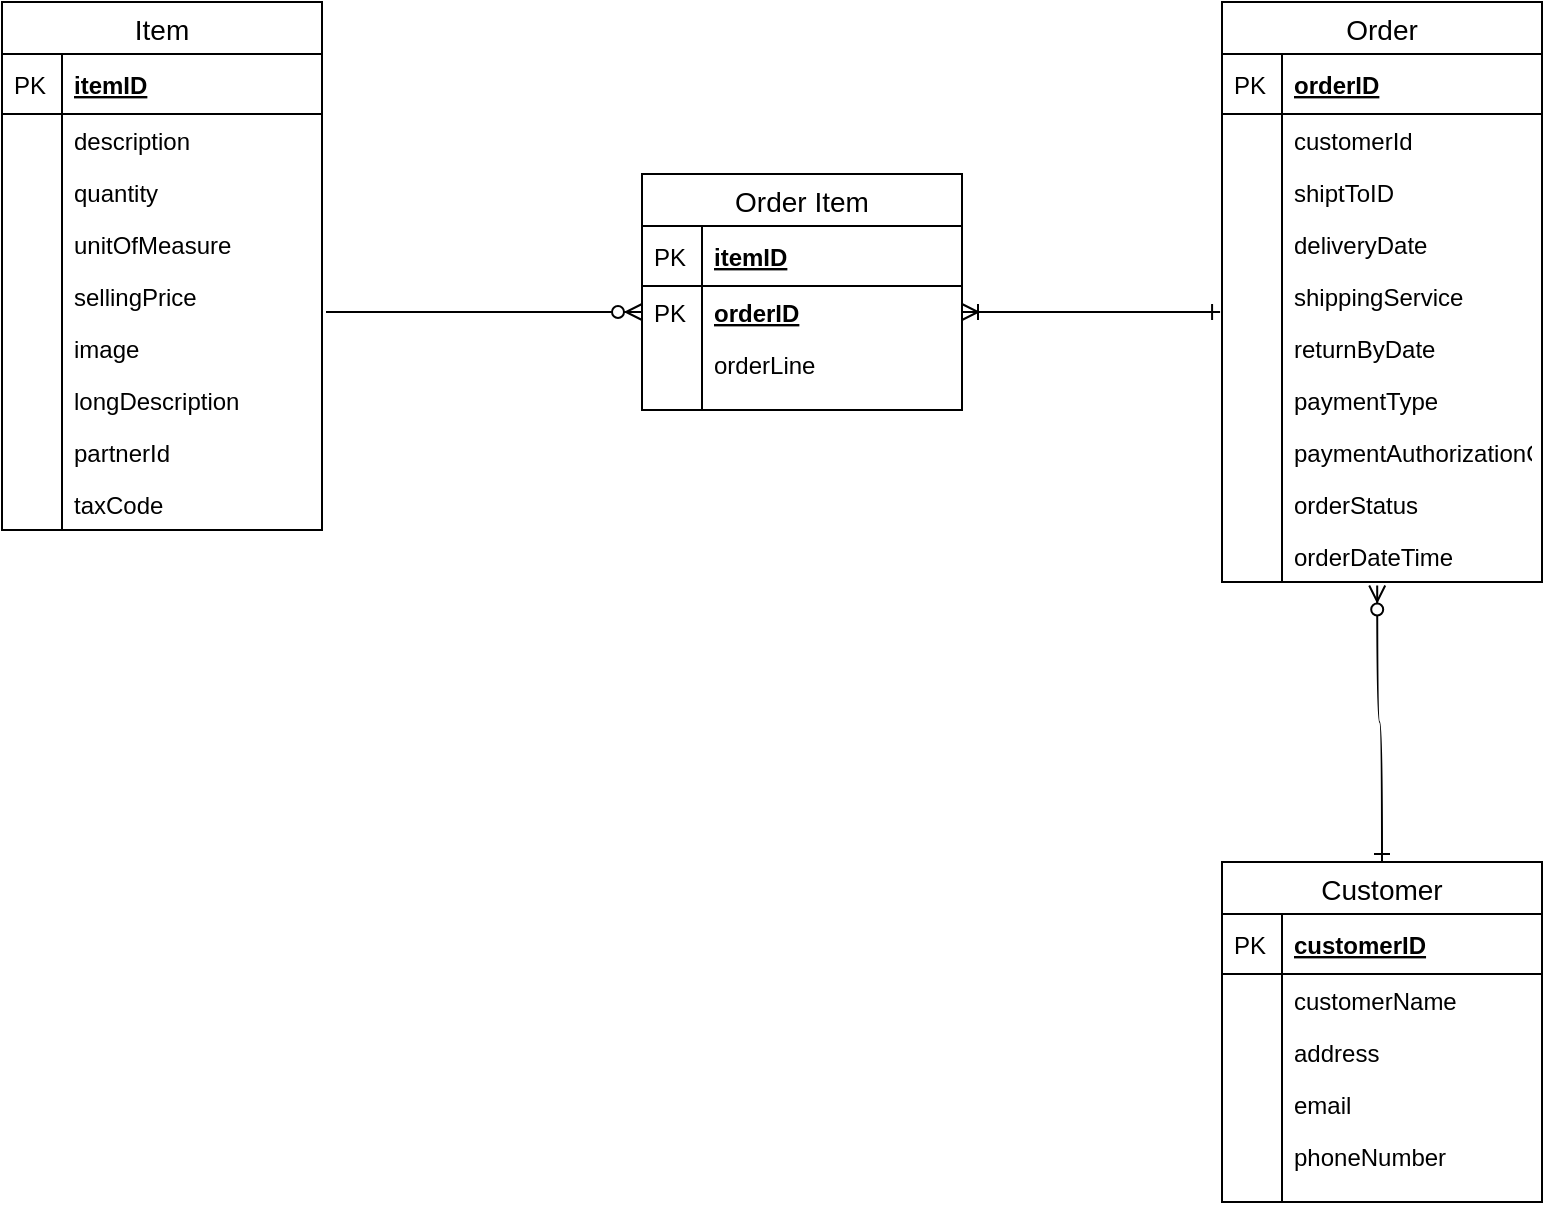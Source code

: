 <mxfile version="12.9.6" type="github"><diagram id="mjZLNzr3qmjkArrHu3SC" name="Page-1"><mxGraphModel dx="1113" dy="760" grid="1" gridSize="10" guides="1" tooltips="1" connect="1" arrows="1" fold="1" page="1" pageScale="1" pageWidth="850" pageHeight="1100" math="0" shadow="0"><root><mxCell id="0"/><mxCell id="1" parent="0"/><mxCell id="PfqKL_Y_ar-pOiNYF16F-22" value="Order" style="swimlane;fontStyle=0;childLayout=stackLayout;horizontal=1;startSize=26;horizontalStack=0;resizeParent=1;resizeParentMax=0;resizeLast=0;collapsible=1;marginBottom=0;align=center;fontSize=14;" vertex="1" parent="1"><mxGeometry x="700" y="200" width="160" height="290" as="geometry"/></mxCell><mxCell id="PfqKL_Y_ar-pOiNYF16F-23" value="orderID" style="shape=partialRectangle;top=0;left=0;right=0;bottom=1;align=left;verticalAlign=middle;fillColor=none;spacingLeft=34;spacingRight=4;overflow=hidden;rotatable=0;points=[[0,0.5],[1,0.5]];portConstraint=eastwest;dropTarget=0;fontStyle=5;fontSize=12;" vertex="1" parent="PfqKL_Y_ar-pOiNYF16F-22"><mxGeometry y="26" width="160" height="30" as="geometry"/></mxCell><mxCell id="PfqKL_Y_ar-pOiNYF16F-24" value="PK" style="shape=partialRectangle;top=0;left=0;bottom=0;fillColor=none;align=left;verticalAlign=middle;spacingLeft=4;spacingRight=4;overflow=hidden;rotatable=0;points=[];portConstraint=eastwest;part=1;fontSize=12;" vertex="1" connectable="0" parent="PfqKL_Y_ar-pOiNYF16F-23"><mxGeometry width="30" height="30" as="geometry"/></mxCell><mxCell id="PfqKL_Y_ar-pOiNYF16F-25" value="customerId" style="shape=partialRectangle;top=0;left=0;right=0;bottom=0;align=left;verticalAlign=top;fillColor=none;spacingLeft=34;spacingRight=4;overflow=hidden;rotatable=0;points=[[0,0.5],[1,0.5]];portConstraint=eastwest;dropTarget=0;fontSize=12;" vertex="1" parent="PfqKL_Y_ar-pOiNYF16F-22"><mxGeometry y="56" width="160" height="26" as="geometry"/></mxCell><mxCell id="PfqKL_Y_ar-pOiNYF16F-26" value="" style="shape=partialRectangle;top=0;left=0;bottom=0;fillColor=none;align=left;verticalAlign=top;spacingLeft=4;spacingRight=4;overflow=hidden;rotatable=0;points=[];portConstraint=eastwest;part=1;fontSize=12;" vertex="1" connectable="0" parent="PfqKL_Y_ar-pOiNYF16F-25"><mxGeometry width="30" height="26" as="geometry"/></mxCell><mxCell id="PfqKL_Y_ar-pOiNYF16F-27" value="shiptToID" style="shape=partialRectangle;top=0;left=0;right=0;bottom=0;align=left;verticalAlign=top;fillColor=none;spacingLeft=34;spacingRight=4;overflow=hidden;rotatable=0;points=[[0,0.5],[1,0.5]];portConstraint=eastwest;dropTarget=0;fontSize=12;" vertex="1" parent="PfqKL_Y_ar-pOiNYF16F-22"><mxGeometry y="82" width="160" height="26" as="geometry"/></mxCell><mxCell id="PfqKL_Y_ar-pOiNYF16F-28" value="" style="shape=partialRectangle;top=0;left=0;bottom=0;fillColor=none;align=left;verticalAlign=top;spacingLeft=4;spacingRight=4;overflow=hidden;rotatable=0;points=[];portConstraint=eastwest;part=1;fontSize=12;" vertex="1" connectable="0" parent="PfqKL_Y_ar-pOiNYF16F-27"><mxGeometry width="30" height="26" as="geometry"/></mxCell><mxCell id="PfqKL_Y_ar-pOiNYF16F-29" value="deliveryDate" style="shape=partialRectangle;top=0;left=0;right=0;bottom=0;align=left;verticalAlign=top;fillColor=none;spacingLeft=34;spacingRight=4;overflow=hidden;rotatable=0;points=[[0,0.5],[1,0.5]];portConstraint=eastwest;dropTarget=0;fontSize=12;" vertex="1" parent="PfqKL_Y_ar-pOiNYF16F-22"><mxGeometry y="108" width="160" height="26" as="geometry"/></mxCell><mxCell id="PfqKL_Y_ar-pOiNYF16F-30" value="" style="shape=partialRectangle;top=0;left=0;bottom=0;fillColor=none;align=left;verticalAlign=top;spacingLeft=4;spacingRight=4;overflow=hidden;rotatable=0;points=[];portConstraint=eastwest;part=1;fontSize=12;" vertex="1" connectable="0" parent="PfqKL_Y_ar-pOiNYF16F-29"><mxGeometry width="30" height="26" as="geometry"/></mxCell><mxCell id="PfqKL_Y_ar-pOiNYF16F-33" value="shippingService" style="shape=partialRectangle;top=0;left=0;right=0;bottom=0;align=left;verticalAlign=top;fillColor=none;spacingLeft=34;spacingRight=4;overflow=hidden;rotatable=0;points=[[0,0.5],[1,0.5]];portConstraint=eastwest;dropTarget=0;fontSize=12;" vertex="1" parent="PfqKL_Y_ar-pOiNYF16F-22"><mxGeometry y="134" width="160" height="26" as="geometry"/></mxCell><mxCell id="PfqKL_Y_ar-pOiNYF16F-34" value="" style="shape=partialRectangle;top=0;left=0;bottom=0;fillColor=none;align=left;verticalAlign=top;spacingLeft=4;spacingRight=4;overflow=hidden;rotatable=0;points=[];portConstraint=eastwest;part=1;fontSize=12;" vertex="1" connectable="0" parent="PfqKL_Y_ar-pOiNYF16F-33"><mxGeometry width="30" height="26" as="geometry"/></mxCell><mxCell id="PfqKL_Y_ar-pOiNYF16F-35" value="returnByDate" style="shape=partialRectangle;top=0;left=0;right=0;bottom=0;align=left;verticalAlign=top;fillColor=none;spacingLeft=34;spacingRight=4;overflow=hidden;rotatable=0;points=[[0,0.5],[1,0.5]];portConstraint=eastwest;dropTarget=0;fontSize=12;" vertex="1" parent="PfqKL_Y_ar-pOiNYF16F-22"><mxGeometry y="160" width="160" height="26" as="geometry"/></mxCell><mxCell id="PfqKL_Y_ar-pOiNYF16F-36" value="" style="shape=partialRectangle;top=0;left=0;bottom=0;fillColor=none;align=left;verticalAlign=top;spacingLeft=4;spacingRight=4;overflow=hidden;rotatable=0;points=[];portConstraint=eastwest;part=1;fontSize=12;" vertex="1" connectable="0" parent="PfqKL_Y_ar-pOiNYF16F-35"><mxGeometry width="30" height="26" as="geometry"/></mxCell><mxCell id="PfqKL_Y_ar-pOiNYF16F-39" value="paymentType" style="shape=partialRectangle;top=0;left=0;right=0;bottom=0;align=left;verticalAlign=top;fillColor=none;spacingLeft=34;spacingRight=4;overflow=hidden;rotatable=0;points=[[0,0.5],[1,0.5]];portConstraint=eastwest;dropTarget=0;fontSize=12;" vertex="1" parent="PfqKL_Y_ar-pOiNYF16F-22"><mxGeometry y="186" width="160" height="26" as="geometry"/></mxCell><mxCell id="PfqKL_Y_ar-pOiNYF16F-40" value="" style="shape=partialRectangle;top=0;left=0;bottom=0;fillColor=none;align=left;verticalAlign=top;spacingLeft=4;spacingRight=4;overflow=hidden;rotatable=0;points=[];portConstraint=eastwest;part=1;fontSize=12;" vertex="1" connectable="0" parent="PfqKL_Y_ar-pOiNYF16F-39"><mxGeometry width="30" height="26" as="geometry"/></mxCell><mxCell id="PfqKL_Y_ar-pOiNYF16F-41" value="paymentAuthorizationCode" style="shape=partialRectangle;top=0;left=0;right=0;bottom=0;align=left;verticalAlign=top;fillColor=none;spacingLeft=34;spacingRight=4;overflow=hidden;rotatable=0;points=[[0,0.5],[1,0.5]];portConstraint=eastwest;dropTarget=0;fontSize=12;" vertex="1" parent="PfqKL_Y_ar-pOiNYF16F-22"><mxGeometry y="212" width="160" height="26" as="geometry"/></mxCell><mxCell id="PfqKL_Y_ar-pOiNYF16F-42" value="" style="shape=partialRectangle;top=0;left=0;bottom=0;fillColor=none;align=left;verticalAlign=top;spacingLeft=4;spacingRight=4;overflow=hidden;rotatable=0;points=[];portConstraint=eastwest;part=1;fontSize=12;" vertex="1" connectable="0" parent="PfqKL_Y_ar-pOiNYF16F-41"><mxGeometry width="30" height="26" as="geometry"/></mxCell><mxCell id="PfqKL_Y_ar-pOiNYF16F-43" value="orderStatus" style="shape=partialRectangle;top=0;left=0;right=0;bottom=0;align=left;verticalAlign=top;fillColor=none;spacingLeft=34;spacingRight=4;overflow=hidden;rotatable=0;points=[[0,0.5],[1,0.5]];portConstraint=eastwest;dropTarget=0;fontSize=12;" vertex="1" parent="PfqKL_Y_ar-pOiNYF16F-22"><mxGeometry y="238" width="160" height="26" as="geometry"/></mxCell><mxCell id="PfqKL_Y_ar-pOiNYF16F-44" value="" style="shape=partialRectangle;top=0;left=0;bottom=0;fillColor=none;align=left;verticalAlign=top;spacingLeft=4;spacingRight=4;overflow=hidden;rotatable=0;points=[];portConstraint=eastwest;part=1;fontSize=12;" vertex="1" connectable="0" parent="PfqKL_Y_ar-pOiNYF16F-43"><mxGeometry width="30" height="26" as="geometry"/></mxCell><mxCell id="PfqKL_Y_ar-pOiNYF16F-45" value="orderDateTime" style="shape=partialRectangle;top=0;left=0;right=0;bottom=0;align=left;verticalAlign=top;fillColor=none;spacingLeft=34;spacingRight=4;overflow=hidden;rotatable=0;points=[[0,0.5],[1,0.5]];portConstraint=eastwest;dropTarget=0;fontSize=12;" vertex="1" parent="PfqKL_Y_ar-pOiNYF16F-22"><mxGeometry y="264" width="160" height="26" as="geometry"/></mxCell><mxCell id="PfqKL_Y_ar-pOiNYF16F-46" value="" style="shape=partialRectangle;top=0;left=0;bottom=0;fillColor=none;align=left;verticalAlign=top;spacingLeft=4;spacingRight=4;overflow=hidden;rotatable=0;points=[];portConstraint=eastwest;part=1;fontSize=12;" vertex="1" connectable="0" parent="PfqKL_Y_ar-pOiNYF16F-45"><mxGeometry width="30" height="26" as="geometry"/></mxCell><mxCell id="PfqKL_Y_ar-pOiNYF16F-61" value="" style="edgeStyle=entityRelationEdgeStyle;fontSize=12;html=1;endArrow=ERzeroToMany;endFill=1;entryX=0;entryY=0.5;entryDx=0;entryDy=0;" edge="1" parent="1" target="PfqKL_Y_ar-pOiNYF16F-50"><mxGeometry width="100" height="100" relative="1" as="geometry"><mxPoint x="252" y="355" as="sourcePoint"/><mxPoint x="415" y="353" as="targetPoint"/></mxGeometry></mxCell><mxCell id="PfqKL_Y_ar-pOiNYF16F-1" value="Item" style="swimlane;fontStyle=0;childLayout=stackLayout;horizontal=1;startSize=26;horizontalStack=0;resizeParent=1;resizeParentMax=0;resizeLast=0;collapsible=1;marginBottom=0;align=center;fontSize=14;" vertex="1" parent="1"><mxGeometry x="90" y="200" width="160" height="264" as="geometry"/></mxCell><mxCell id="PfqKL_Y_ar-pOiNYF16F-2" value="itemID" style="shape=partialRectangle;top=0;left=0;right=0;bottom=1;align=left;verticalAlign=middle;fillColor=none;spacingLeft=34;spacingRight=4;overflow=hidden;rotatable=0;points=[[0,0.5],[1,0.5]];portConstraint=eastwest;dropTarget=0;fontStyle=5;fontSize=12;" vertex="1" parent="PfqKL_Y_ar-pOiNYF16F-1"><mxGeometry y="26" width="160" height="30" as="geometry"/></mxCell><mxCell id="PfqKL_Y_ar-pOiNYF16F-3" value="PK" style="shape=partialRectangle;top=0;left=0;bottom=0;fillColor=none;align=left;verticalAlign=middle;spacingLeft=4;spacingRight=4;overflow=hidden;rotatable=0;points=[];portConstraint=eastwest;part=1;fontSize=12;" vertex="1" connectable="0" parent="PfqKL_Y_ar-pOiNYF16F-2"><mxGeometry width="30" height="30" as="geometry"/></mxCell><mxCell id="PfqKL_Y_ar-pOiNYF16F-4" value="description" style="shape=partialRectangle;top=0;left=0;right=0;bottom=0;align=left;verticalAlign=top;fillColor=none;spacingLeft=34;spacingRight=4;overflow=hidden;rotatable=0;points=[[0,0.5],[1,0.5]];portConstraint=eastwest;dropTarget=0;fontSize=12;" vertex="1" parent="PfqKL_Y_ar-pOiNYF16F-1"><mxGeometry y="56" width="160" height="26" as="geometry"/></mxCell><mxCell id="PfqKL_Y_ar-pOiNYF16F-5" value="" style="shape=partialRectangle;top=0;left=0;bottom=0;fillColor=none;align=left;verticalAlign=top;spacingLeft=4;spacingRight=4;overflow=hidden;rotatable=0;points=[];portConstraint=eastwest;part=1;fontSize=12;" vertex="1" connectable="0" parent="PfqKL_Y_ar-pOiNYF16F-4"><mxGeometry width="30" height="26" as="geometry"/></mxCell><mxCell id="PfqKL_Y_ar-pOiNYF16F-6" value="quantity" style="shape=partialRectangle;top=0;left=0;right=0;bottom=0;align=left;verticalAlign=top;fillColor=none;spacingLeft=34;spacingRight=4;overflow=hidden;rotatable=0;points=[[0,0.5],[1,0.5]];portConstraint=eastwest;dropTarget=0;fontSize=12;" vertex="1" parent="PfqKL_Y_ar-pOiNYF16F-1"><mxGeometry y="82" width="160" height="26" as="geometry"/></mxCell><mxCell id="PfqKL_Y_ar-pOiNYF16F-7" value="" style="shape=partialRectangle;top=0;left=0;bottom=0;fillColor=none;align=left;verticalAlign=top;spacingLeft=4;spacingRight=4;overflow=hidden;rotatable=0;points=[];portConstraint=eastwest;part=1;fontSize=12;" vertex="1" connectable="0" parent="PfqKL_Y_ar-pOiNYF16F-6"><mxGeometry width="30" height="26" as="geometry"/></mxCell><mxCell id="PfqKL_Y_ar-pOiNYF16F-8" value="unitOfMeasure" style="shape=partialRectangle;top=0;left=0;right=0;bottom=0;align=left;verticalAlign=top;fillColor=none;spacingLeft=34;spacingRight=4;overflow=hidden;rotatable=0;points=[[0,0.5],[1,0.5]];portConstraint=eastwest;dropTarget=0;fontSize=12;" vertex="1" parent="PfqKL_Y_ar-pOiNYF16F-1"><mxGeometry y="108" width="160" height="26" as="geometry"/></mxCell><mxCell id="PfqKL_Y_ar-pOiNYF16F-9" value="" style="shape=partialRectangle;top=0;left=0;bottom=0;fillColor=none;align=left;verticalAlign=top;spacingLeft=4;spacingRight=4;overflow=hidden;rotatable=0;points=[];portConstraint=eastwest;part=1;fontSize=12;" vertex="1" connectable="0" parent="PfqKL_Y_ar-pOiNYF16F-8"><mxGeometry width="30" height="26" as="geometry"/></mxCell><mxCell id="PfqKL_Y_ar-pOiNYF16F-14" value="sellingPrice" style="shape=partialRectangle;top=0;left=0;right=0;bottom=0;align=left;verticalAlign=top;fillColor=none;spacingLeft=34;spacingRight=4;overflow=hidden;rotatable=0;points=[[0,0.5],[1,0.5]];portConstraint=eastwest;dropTarget=0;fontSize=12;" vertex="1" parent="PfqKL_Y_ar-pOiNYF16F-1"><mxGeometry y="134" width="160" height="26" as="geometry"/></mxCell><mxCell id="PfqKL_Y_ar-pOiNYF16F-15" value="" style="shape=partialRectangle;top=0;left=0;bottom=0;fillColor=none;align=left;verticalAlign=top;spacingLeft=4;spacingRight=4;overflow=hidden;rotatable=0;points=[];portConstraint=eastwest;part=1;fontSize=12;" vertex="1" connectable="0" parent="PfqKL_Y_ar-pOiNYF16F-14"><mxGeometry width="30" height="26" as="geometry"/></mxCell><mxCell id="PfqKL_Y_ar-pOiNYF16F-16" value="image" style="shape=partialRectangle;top=0;left=0;right=0;bottom=0;align=left;verticalAlign=top;fillColor=none;spacingLeft=34;spacingRight=4;overflow=hidden;rotatable=0;points=[[0,0.5],[1,0.5]];portConstraint=eastwest;dropTarget=0;fontSize=12;" vertex="1" parent="PfqKL_Y_ar-pOiNYF16F-1"><mxGeometry y="160" width="160" height="26" as="geometry"/></mxCell><mxCell id="PfqKL_Y_ar-pOiNYF16F-17" value="" style="shape=partialRectangle;top=0;left=0;bottom=0;fillColor=none;align=left;verticalAlign=top;spacingLeft=4;spacingRight=4;overflow=hidden;rotatable=0;points=[];portConstraint=eastwest;part=1;fontSize=12;" vertex="1" connectable="0" parent="PfqKL_Y_ar-pOiNYF16F-16"><mxGeometry width="30" height="26" as="geometry"/></mxCell><mxCell id="PfqKL_Y_ar-pOiNYF16F-18" value="longDescription" style="shape=partialRectangle;top=0;left=0;right=0;bottom=0;align=left;verticalAlign=top;fillColor=none;spacingLeft=34;spacingRight=4;overflow=hidden;rotatable=0;points=[[0,0.5],[1,0.5]];portConstraint=eastwest;dropTarget=0;fontSize=12;" vertex="1" parent="PfqKL_Y_ar-pOiNYF16F-1"><mxGeometry y="186" width="160" height="26" as="geometry"/></mxCell><mxCell id="PfqKL_Y_ar-pOiNYF16F-19" value="" style="shape=partialRectangle;top=0;left=0;bottom=0;fillColor=none;align=left;verticalAlign=top;spacingLeft=4;spacingRight=4;overflow=hidden;rotatable=0;points=[];portConstraint=eastwest;part=1;fontSize=12;" vertex="1" connectable="0" parent="PfqKL_Y_ar-pOiNYF16F-18"><mxGeometry width="30" height="26" as="geometry"/></mxCell><mxCell id="PfqKL_Y_ar-pOiNYF16F-20" value="partnerId" style="shape=partialRectangle;top=0;left=0;right=0;bottom=0;align=left;verticalAlign=top;fillColor=none;spacingLeft=34;spacingRight=4;overflow=hidden;rotatable=0;points=[[0,0.5],[1,0.5]];portConstraint=eastwest;dropTarget=0;fontSize=12;" vertex="1" parent="PfqKL_Y_ar-pOiNYF16F-1"><mxGeometry y="212" width="160" height="26" as="geometry"/></mxCell><mxCell id="PfqKL_Y_ar-pOiNYF16F-21" value="" style="shape=partialRectangle;top=0;left=0;bottom=0;fillColor=none;align=left;verticalAlign=top;spacingLeft=4;spacingRight=4;overflow=hidden;rotatable=0;points=[];portConstraint=eastwest;part=1;fontSize=12;" vertex="1" connectable="0" parent="PfqKL_Y_ar-pOiNYF16F-20"><mxGeometry width="30" height="26" as="geometry"/></mxCell><mxCell id="PfqKL_Y_ar-pOiNYF16F-37" value="taxCode" style="shape=partialRectangle;top=0;left=0;right=0;bottom=0;align=left;verticalAlign=top;fillColor=none;spacingLeft=34;spacingRight=4;overflow=hidden;rotatable=0;points=[[0,0.5],[1,0.5]];portConstraint=eastwest;dropTarget=0;fontSize=12;" vertex="1" parent="PfqKL_Y_ar-pOiNYF16F-1"><mxGeometry y="238" width="160" height="26" as="geometry"/></mxCell><mxCell id="PfqKL_Y_ar-pOiNYF16F-38" value="" style="shape=partialRectangle;top=0;left=0;bottom=0;fillColor=none;align=left;verticalAlign=top;spacingLeft=4;spacingRight=4;overflow=hidden;rotatable=0;points=[];portConstraint=eastwest;part=1;fontSize=12;" vertex="1" connectable="0" parent="PfqKL_Y_ar-pOiNYF16F-37"><mxGeometry width="30" height="26" as="geometry"/></mxCell><mxCell id="PfqKL_Y_ar-pOiNYF16F-47" value="Order Item" style="swimlane;fontStyle=0;childLayout=stackLayout;horizontal=1;startSize=26;horizontalStack=0;resizeParent=1;resizeParentMax=0;resizeLast=0;collapsible=1;marginBottom=0;align=center;fontSize=14;" vertex="1" parent="1"><mxGeometry x="410" y="286" width="160" height="118" as="geometry"/></mxCell><mxCell id="PfqKL_Y_ar-pOiNYF16F-48" value="itemID" style="shape=partialRectangle;top=0;left=0;right=0;bottom=1;align=left;verticalAlign=middle;fillColor=none;spacingLeft=34;spacingRight=4;overflow=hidden;rotatable=0;points=[[0,0.5],[1,0.5]];portConstraint=eastwest;dropTarget=0;fontStyle=5;fontSize=12;" vertex="1" parent="PfqKL_Y_ar-pOiNYF16F-47"><mxGeometry y="26" width="160" height="30" as="geometry"/></mxCell><mxCell id="PfqKL_Y_ar-pOiNYF16F-49" value="PK" style="shape=partialRectangle;top=0;left=0;bottom=0;fillColor=none;align=left;verticalAlign=middle;spacingLeft=4;spacingRight=4;overflow=hidden;rotatable=0;points=[];portConstraint=eastwest;part=1;fontSize=12;" vertex="1" connectable="0" parent="PfqKL_Y_ar-pOiNYF16F-48"><mxGeometry width="30" height="30" as="geometry"/></mxCell><mxCell id="PfqKL_Y_ar-pOiNYF16F-50" value="orderID" style="shape=partialRectangle;top=0;left=0;right=0;bottom=0;align=left;verticalAlign=top;fillColor=none;spacingLeft=34;spacingRight=4;overflow=hidden;rotatable=0;points=[[0,0.5],[1,0.5]];portConstraint=eastwest;dropTarget=0;fontSize=12;fontStyle=5" vertex="1" parent="PfqKL_Y_ar-pOiNYF16F-47"><mxGeometry y="56" width="160" height="26" as="geometry"/></mxCell><mxCell id="PfqKL_Y_ar-pOiNYF16F-51" value="PK" style="shape=partialRectangle;top=0;left=0;bottom=0;fillColor=none;align=left;verticalAlign=top;spacingLeft=4;spacingRight=4;overflow=hidden;rotatable=0;points=[];portConstraint=eastwest;part=1;fontSize=12;" vertex="1" connectable="0" parent="PfqKL_Y_ar-pOiNYF16F-50"><mxGeometry width="30" height="26" as="geometry"/></mxCell><mxCell id="PfqKL_Y_ar-pOiNYF16F-59" value="orderLine" style="shape=partialRectangle;top=0;left=0;right=0;bottom=0;align=left;verticalAlign=top;fillColor=none;spacingLeft=34;spacingRight=4;overflow=hidden;rotatable=0;points=[[0,0.5],[1,0.5]];portConstraint=eastwest;dropTarget=0;fontSize=12;" vertex="1" parent="PfqKL_Y_ar-pOiNYF16F-47"><mxGeometry y="82" width="160" height="26" as="geometry"/></mxCell><mxCell id="PfqKL_Y_ar-pOiNYF16F-60" value="" style="shape=partialRectangle;top=0;left=0;bottom=0;fillColor=none;align=left;verticalAlign=top;spacingLeft=4;spacingRight=4;overflow=hidden;rotatable=0;points=[];portConstraint=eastwest;part=1;fontSize=12;" vertex="1" connectable="0" parent="PfqKL_Y_ar-pOiNYF16F-59"><mxGeometry width="30" height="26" as="geometry"/></mxCell><mxCell id="PfqKL_Y_ar-pOiNYF16F-56" value="" style="shape=partialRectangle;top=0;left=0;right=0;bottom=0;align=left;verticalAlign=top;fillColor=none;spacingLeft=34;spacingRight=4;overflow=hidden;rotatable=0;points=[[0,0.5],[1,0.5]];portConstraint=eastwest;dropTarget=0;fontSize=12;" vertex="1" parent="PfqKL_Y_ar-pOiNYF16F-47"><mxGeometry y="108" width="160" height="10" as="geometry"/></mxCell><mxCell id="PfqKL_Y_ar-pOiNYF16F-57" value="" style="shape=partialRectangle;top=0;left=0;bottom=0;fillColor=none;align=left;verticalAlign=top;spacingLeft=4;spacingRight=4;overflow=hidden;rotatable=0;points=[];portConstraint=eastwest;part=1;fontSize=12;" vertex="1" connectable="0" parent="PfqKL_Y_ar-pOiNYF16F-56"><mxGeometry width="30" height="10" as="geometry"/></mxCell><mxCell id="PfqKL_Y_ar-pOiNYF16F-79" value="" style="edgeStyle=entityRelationEdgeStyle;fontSize=12;html=1;endArrow=ERone;exitX=1;exitY=0.5;exitDx=0;exitDy=0;entryX=-0.006;entryY=0.808;entryDx=0;entryDy=0;endFill=0;startArrow=ERoneToMany;startFill=0;entryPerimeter=0;" edge="1" parent="1" source="PfqKL_Y_ar-pOiNYF16F-50" target="PfqKL_Y_ar-pOiNYF16F-33"><mxGeometry width="100" height="100" relative="1" as="geometry"><mxPoint x="470" y="280" as="sourcePoint"/><mxPoint x="690" y="343" as="targetPoint"/></mxGeometry></mxCell><mxCell id="PfqKL_Y_ar-pOiNYF16F-93" style="edgeStyle=orthogonalEdgeStyle;orthogonalLoop=1;jettySize=auto;html=1;exitX=0.5;exitY=0;exitDx=0;exitDy=0;entryX=0.485;entryY=1.068;entryDx=0;entryDy=0;entryPerimeter=0;startArrow=ERone;startFill=0;endArrow=ERzeroToMany;endFill=1;curved=1;" edge="1" parent="1" source="PfqKL_Y_ar-pOiNYF16F-80" target="PfqKL_Y_ar-pOiNYF16F-45"><mxGeometry relative="1" as="geometry"><Array as="points"><mxPoint x="780" y="560"/><mxPoint x="778" y="560"/></Array></mxGeometry></mxCell><mxCell id="PfqKL_Y_ar-pOiNYF16F-80" value="Customer" style="swimlane;fontStyle=0;childLayout=stackLayout;horizontal=1;startSize=26;horizontalStack=0;resizeParent=1;resizeParentMax=0;resizeLast=0;collapsible=1;marginBottom=0;align=center;fontSize=14;" vertex="1" parent="1"><mxGeometry x="700" y="630" width="160" height="170" as="geometry"/></mxCell><mxCell id="PfqKL_Y_ar-pOiNYF16F-81" value="customerID" style="shape=partialRectangle;top=0;left=0;right=0;bottom=1;align=left;verticalAlign=middle;fillColor=none;spacingLeft=34;spacingRight=4;overflow=hidden;rotatable=0;points=[[0,0.5],[1,0.5]];portConstraint=eastwest;dropTarget=0;fontStyle=5;fontSize=12;" vertex="1" parent="PfqKL_Y_ar-pOiNYF16F-80"><mxGeometry y="26" width="160" height="30" as="geometry"/></mxCell><mxCell id="PfqKL_Y_ar-pOiNYF16F-82" value="PK" style="shape=partialRectangle;top=0;left=0;bottom=0;fillColor=none;align=left;verticalAlign=middle;spacingLeft=4;spacingRight=4;overflow=hidden;rotatable=0;points=[];portConstraint=eastwest;part=1;fontSize=12;" vertex="1" connectable="0" parent="PfqKL_Y_ar-pOiNYF16F-81"><mxGeometry width="30" height="30" as="geometry"/></mxCell><mxCell id="PfqKL_Y_ar-pOiNYF16F-83" value="customerName" style="shape=partialRectangle;top=0;left=0;right=0;bottom=0;align=left;verticalAlign=top;fillColor=none;spacingLeft=34;spacingRight=4;overflow=hidden;rotatable=0;points=[[0,0.5],[1,0.5]];portConstraint=eastwest;dropTarget=0;fontSize=12;" vertex="1" parent="PfqKL_Y_ar-pOiNYF16F-80"><mxGeometry y="56" width="160" height="26" as="geometry"/></mxCell><mxCell id="PfqKL_Y_ar-pOiNYF16F-84" value="" style="shape=partialRectangle;top=0;left=0;bottom=0;fillColor=none;align=left;verticalAlign=top;spacingLeft=4;spacingRight=4;overflow=hidden;rotatable=0;points=[];portConstraint=eastwest;part=1;fontSize=12;" vertex="1" connectable="0" parent="PfqKL_Y_ar-pOiNYF16F-83"><mxGeometry width="30" height="26" as="geometry"/></mxCell><mxCell id="PfqKL_Y_ar-pOiNYF16F-85" value="address " style="shape=partialRectangle;top=0;left=0;right=0;bottom=0;align=left;verticalAlign=top;fillColor=none;spacingLeft=34;spacingRight=4;overflow=hidden;rotatable=0;points=[[0,0.5],[1,0.5]];portConstraint=eastwest;dropTarget=0;fontSize=12;" vertex="1" parent="PfqKL_Y_ar-pOiNYF16F-80"><mxGeometry y="82" width="160" height="26" as="geometry"/></mxCell><mxCell id="PfqKL_Y_ar-pOiNYF16F-86" value="" style="shape=partialRectangle;top=0;left=0;bottom=0;fillColor=none;align=left;verticalAlign=top;spacingLeft=4;spacingRight=4;overflow=hidden;rotatable=0;points=[];portConstraint=eastwest;part=1;fontSize=12;" vertex="1" connectable="0" parent="PfqKL_Y_ar-pOiNYF16F-85"><mxGeometry width="30" height="26" as="geometry"/></mxCell><mxCell id="PfqKL_Y_ar-pOiNYF16F-87" value="email" style="shape=partialRectangle;top=0;left=0;right=0;bottom=0;align=left;verticalAlign=top;fillColor=none;spacingLeft=34;spacingRight=4;overflow=hidden;rotatable=0;points=[[0,0.5],[1,0.5]];portConstraint=eastwest;dropTarget=0;fontSize=12;" vertex="1" parent="PfqKL_Y_ar-pOiNYF16F-80"><mxGeometry y="108" width="160" height="26" as="geometry"/></mxCell><mxCell id="PfqKL_Y_ar-pOiNYF16F-88" value="" style="shape=partialRectangle;top=0;left=0;bottom=0;fillColor=none;align=left;verticalAlign=top;spacingLeft=4;spacingRight=4;overflow=hidden;rotatable=0;points=[];portConstraint=eastwest;part=1;fontSize=12;" vertex="1" connectable="0" parent="PfqKL_Y_ar-pOiNYF16F-87"><mxGeometry width="30" height="26" as="geometry"/></mxCell><mxCell id="PfqKL_Y_ar-pOiNYF16F-107" value="phoneNumber" style="shape=partialRectangle;top=0;left=0;right=0;bottom=0;align=left;verticalAlign=top;fillColor=none;spacingLeft=34;spacingRight=4;overflow=hidden;rotatable=0;points=[[0,0.5],[1,0.5]];portConstraint=eastwest;dropTarget=0;fontSize=12;" vertex="1" parent="PfqKL_Y_ar-pOiNYF16F-80"><mxGeometry y="134" width="160" height="26" as="geometry"/></mxCell><mxCell id="PfqKL_Y_ar-pOiNYF16F-108" value="" style="shape=partialRectangle;top=0;left=0;bottom=0;fillColor=none;align=left;verticalAlign=top;spacingLeft=4;spacingRight=4;overflow=hidden;rotatable=0;points=[];portConstraint=eastwest;part=1;fontSize=12;" vertex="1" connectable="0" parent="PfqKL_Y_ar-pOiNYF16F-107"><mxGeometry width="30" height="26" as="geometry"/></mxCell><mxCell id="PfqKL_Y_ar-pOiNYF16F-113" value="" style="shape=partialRectangle;top=0;left=0;right=0;bottom=0;align=left;verticalAlign=top;fillColor=none;spacingLeft=34;spacingRight=4;overflow=hidden;rotatable=0;points=[[0,0.5],[1,0.5]];portConstraint=eastwest;dropTarget=0;fontSize=12;" vertex="1" parent="PfqKL_Y_ar-pOiNYF16F-80"><mxGeometry y="160" width="160" height="10" as="geometry"/></mxCell><mxCell id="PfqKL_Y_ar-pOiNYF16F-114" value="" style="shape=partialRectangle;top=0;left=0;bottom=0;fillColor=none;align=left;verticalAlign=top;spacingLeft=4;spacingRight=4;overflow=hidden;rotatable=0;points=[];portConstraint=eastwest;part=1;fontSize=12;" vertex="1" connectable="0" parent="PfqKL_Y_ar-pOiNYF16F-113"><mxGeometry width="30" height="10" as="geometry"/></mxCell></root></mxGraphModel></diagram></mxfile>
